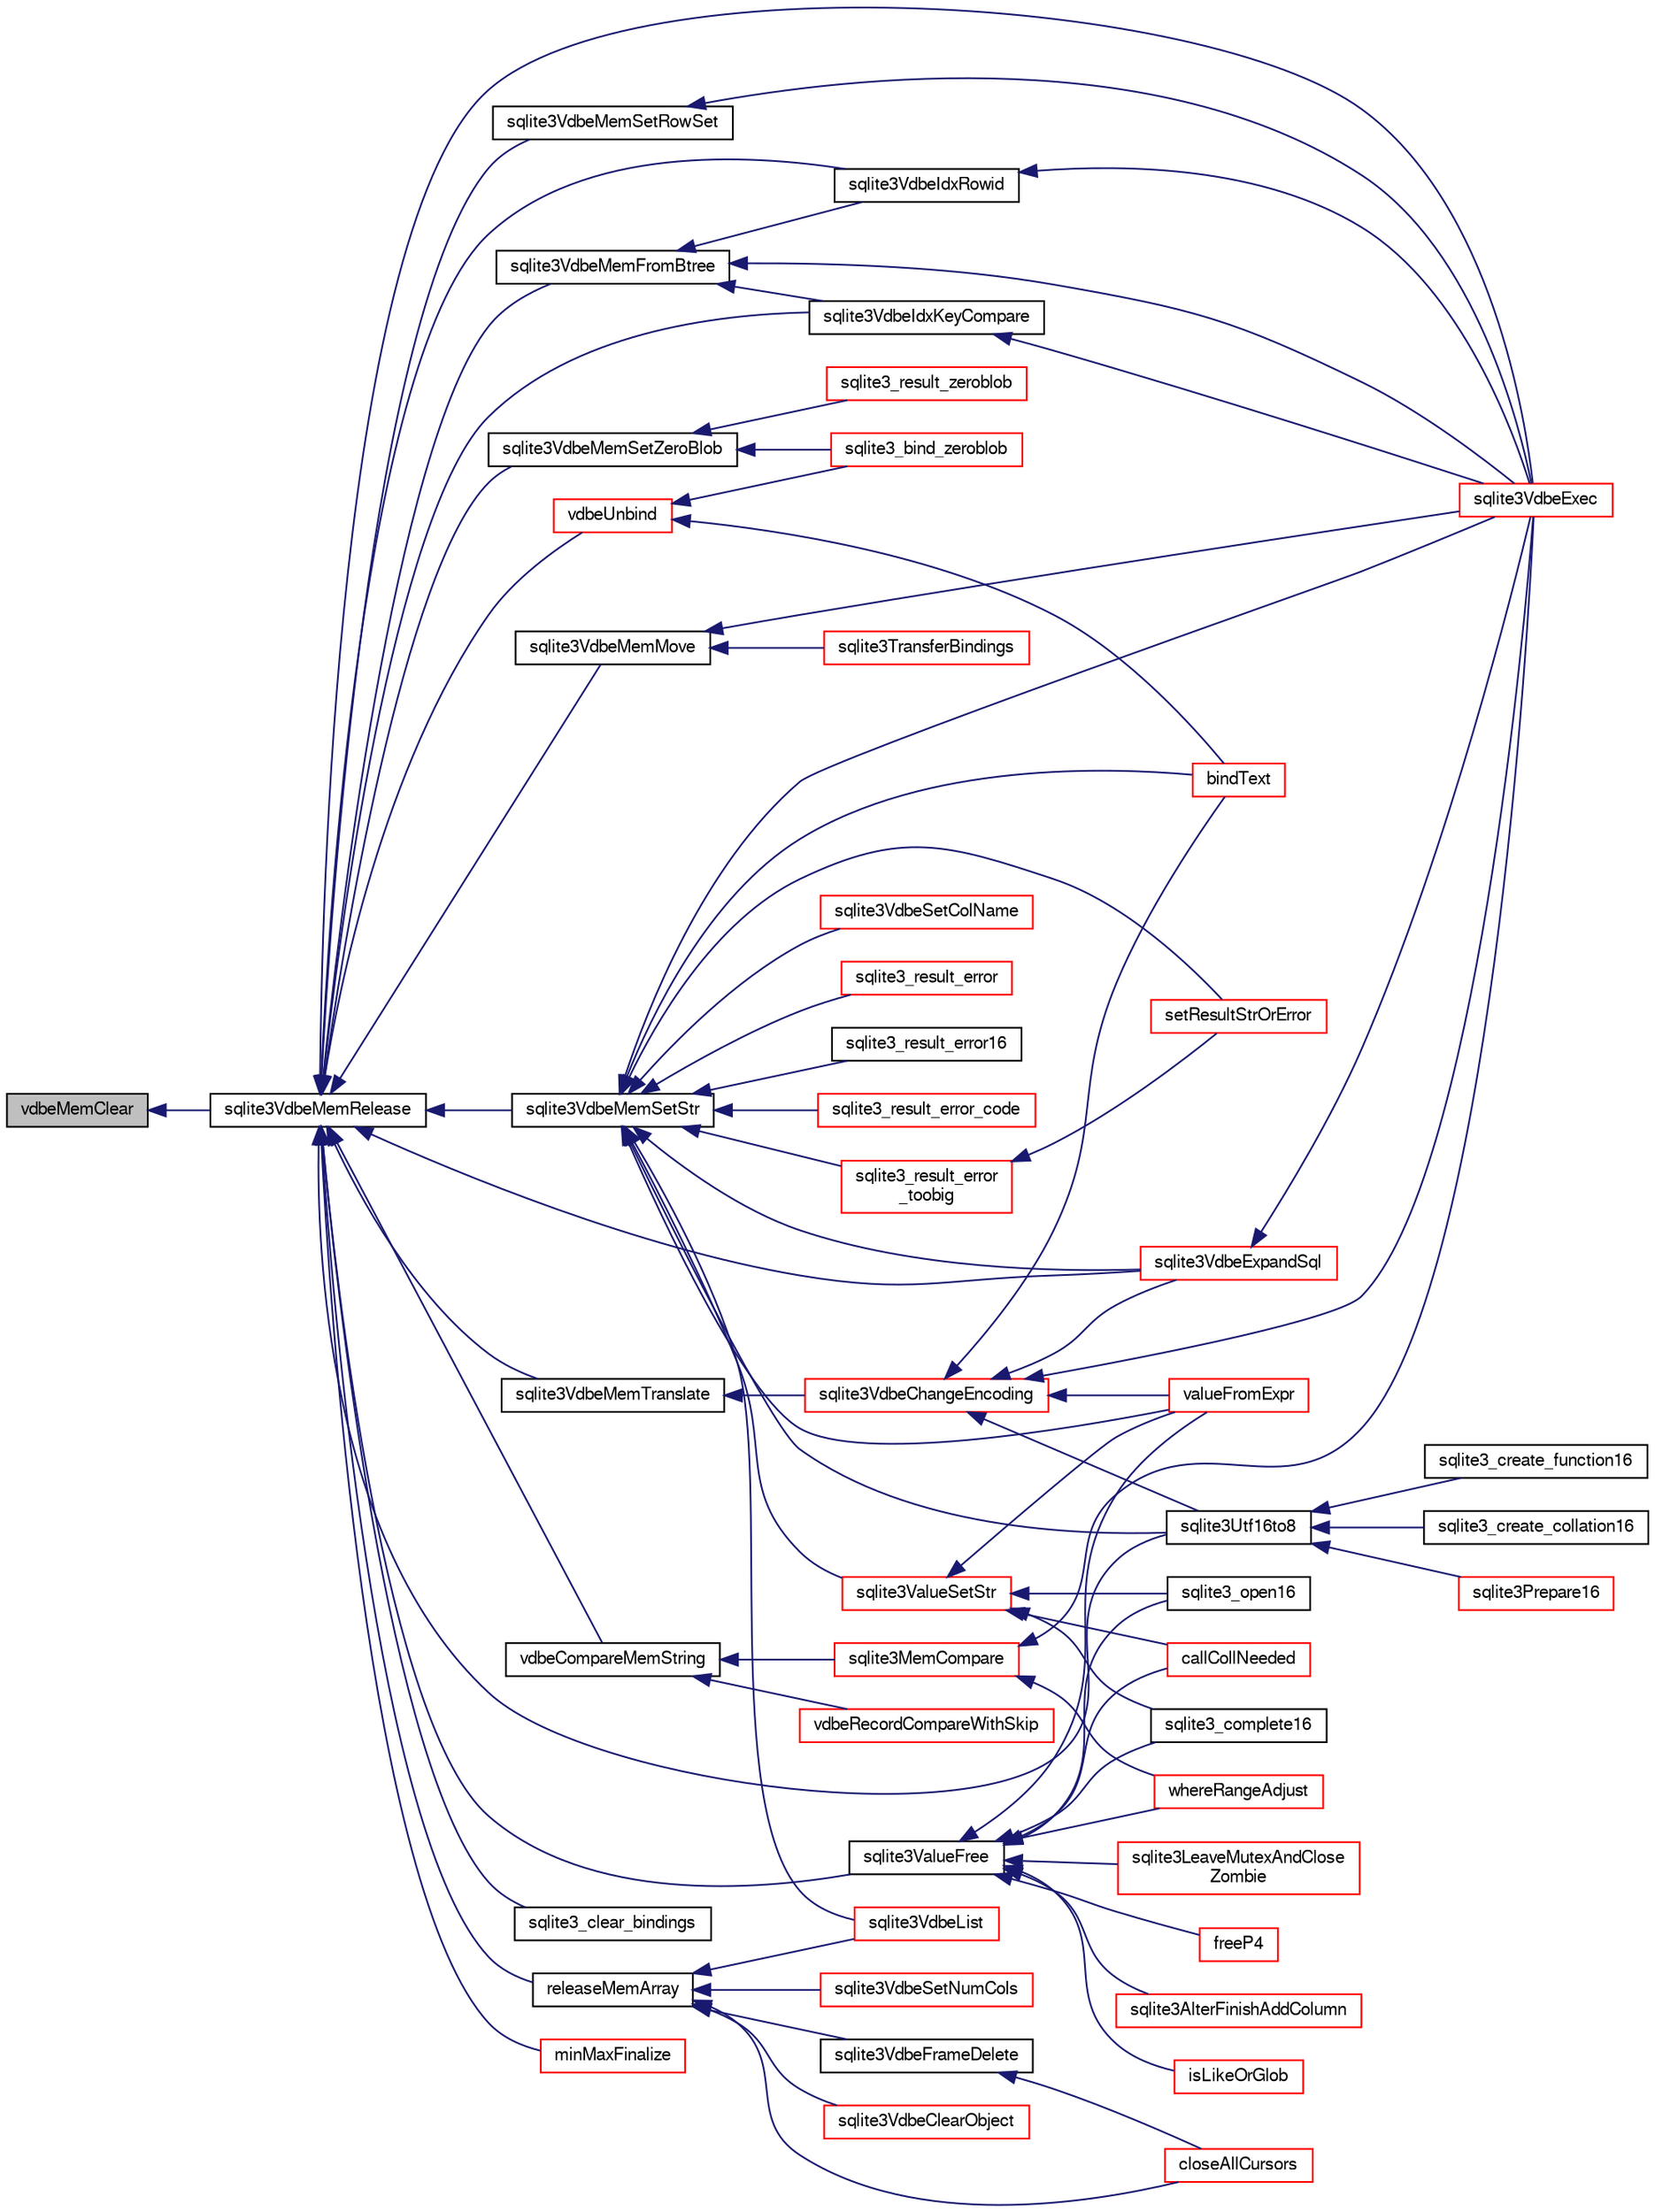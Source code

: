 digraph "vdbeMemClear"
{
  edge [fontname="FreeSans",fontsize="10",labelfontname="FreeSans",labelfontsize="10"];
  node [fontname="FreeSans",fontsize="10",shape=record];
  rankdir="LR";
  Node865295 [label="vdbeMemClear",height=0.2,width=0.4,color="black", fillcolor="grey75", style="filled", fontcolor="black"];
  Node865295 -> Node865296 [dir="back",color="midnightblue",fontsize="10",style="solid",fontname="FreeSans"];
  Node865296 [label="sqlite3VdbeMemRelease",height=0.2,width=0.4,color="black", fillcolor="white", style="filled",URL="$sqlite3_8c.html#a90606361dbeba88159fd6ff03fcc10cc"];
  Node865296 -> Node865297 [dir="back",color="midnightblue",fontsize="10",style="solid",fontname="FreeSans"];
  Node865297 [label="sqlite3VdbeMemTranslate",height=0.2,width=0.4,color="black", fillcolor="white", style="filled",URL="$sqlite3_8c.html#adc5f07459f00d96ec7591be255d029f5"];
  Node865297 -> Node865298 [dir="back",color="midnightblue",fontsize="10",style="solid",fontname="FreeSans"];
  Node865298 [label="sqlite3VdbeChangeEncoding",height=0.2,width=0.4,color="red", fillcolor="white", style="filled",URL="$sqlite3_8c.html#aa7cf8e488bf8cf9ec18528f52a40de31"];
  Node865298 -> Node865299 [dir="back",color="midnightblue",fontsize="10",style="solid",fontname="FreeSans"];
  Node865299 [label="sqlite3Utf16to8",height=0.2,width=0.4,color="black", fillcolor="white", style="filled",URL="$sqlite3_8c.html#a2c2d4b96de83192463964b77bdc524ae"];
  Node865299 -> Node865300 [dir="back",color="midnightblue",fontsize="10",style="solid",fontname="FreeSans"];
  Node865300 [label="sqlite3Prepare16",height=0.2,width=0.4,color="red", fillcolor="white", style="filled",URL="$sqlite3_8c.html#a5842e6724b91885125f83c438da1f15b"];
  Node865299 -> Node865303 [dir="back",color="midnightblue",fontsize="10",style="solid",fontname="FreeSans"];
  Node865303 [label="sqlite3_create_function16",height=0.2,width=0.4,color="black", fillcolor="white", style="filled",URL="$sqlite3_8h.html#a8751bf4e2e9dbc53f2df8c00a53b3ace"];
  Node865299 -> Node865304 [dir="back",color="midnightblue",fontsize="10",style="solid",fontname="FreeSans"];
  Node865304 [label="sqlite3_create_collation16",height=0.2,width=0.4,color="black", fillcolor="white", style="filled",URL="$sqlite3_8h.html#a445eeb90caf851d2c8e329142a5ee906"];
  Node865298 -> Node865759 [dir="back",color="midnightblue",fontsize="10",style="solid",fontname="FreeSans"];
  Node865759 [label="valueFromExpr",height=0.2,width=0.4,color="red", fillcolor="white", style="filled",URL="$sqlite3_8c.html#a08f91b27c0189e8b5bcdea6537466b7c"];
  Node865298 -> Node865960 [dir="back",color="midnightblue",fontsize="10",style="solid",fontname="FreeSans"];
  Node865960 [label="bindText",height=0.2,width=0.4,color="red", fillcolor="white", style="filled",URL="$sqlite3_8c.html#acdec2c68ea6b14a08bcfea9cfd32b2f2"];
  Node865298 -> Node865976 [dir="back",color="midnightblue",fontsize="10",style="solid",fontname="FreeSans"];
  Node865976 [label="sqlite3VdbeExpandSql",height=0.2,width=0.4,color="red", fillcolor="white", style="filled",URL="$sqlite3_8c.html#a5a497837d5d69b92e7bca23673589c69"];
  Node865976 -> Node865313 [dir="back",color="midnightblue",fontsize="10",style="solid",fontname="FreeSans"];
  Node865313 [label="sqlite3VdbeExec",height=0.2,width=0.4,color="red", fillcolor="white", style="filled",URL="$sqlite3_8c.html#a8ce40a614bdc56719c4d642b1e4dfb21"];
  Node865298 -> Node865313 [dir="back",color="midnightblue",fontsize="10",style="solid",fontname="FreeSans"];
  Node865296 -> Node865299 [dir="back",color="midnightblue",fontsize="10",style="solid",fontname="FreeSans"];
  Node865296 -> Node866174 [dir="back",color="midnightblue",fontsize="10",style="solid",fontname="FreeSans"];
  Node866174 [label="sqlite3VdbeMemSetZeroBlob",height=0.2,width=0.4,color="black", fillcolor="white", style="filled",URL="$sqlite3_8c.html#af6488ff3887bcfd6f15a01b0d69ccb3c"];
  Node866174 -> Node866175 [dir="back",color="midnightblue",fontsize="10",style="solid",fontname="FreeSans"];
  Node866175 [label="sqlite3_result_zeroblob",height=0.2,width=0.4,color="red", fillcolor="white", style="filled",URL="$sqlite3_8h.html#a0ffef291404e00066251301244d0616d"];
  Node866174 -> Node865971 [dir="back",color="midnightblue",fontsize="10",style="solid",fontname="FreeSans"];
  Node865971 [label="sqlite3_bind_zeroblob",height=0.2,width=0.4,color="red", fillcolor="white", style="filled",URL="$sqlite3_8h.html#afd35a95aa65e816b43cc2dc03abd118b"];
  Node865296 -> Node866176 [dir="back",color="midnightblue",fontsize="10",style="solid",fontname="FreeSans"];
  Node866176 [label="sqlite3VdbeMemSetRowSet",height=0.2,width=0.4,color="black", fillcolor="white", style="filled",URL="$sqlite3_8c.html#a6c59f681fc1caa0acf431ed2e98a8366"];
  Node866176 -> Node865313 [dir="back",color="midnightblue",fontsize="10",style="solid",fontname="FreeSans"];
  Node865296 -> Node866177 [dir="back",color="midnightblue",fontsize="10",style="solid",fontname="FreeSans"];
  Node866177 [label="sqlite3VdbeMemMove",height=0.2,width=0.4,color="black", fillcolor="white", style="filled",URL="$sqlite3_8c.html#a6c01f0d847f3ea4846a85198b6201ffc"];
  Node866177 -> Node866178 [dir="back",color="midnightblue",fontsize="10",style="solid",fontname="FreeSans"];
  Node866178 [label="sqlite3TransferBindings",height=0.2,width=0.4,color="red", fillcolor="white", style="filled",URL="$sqlite3_8c.html#a9158a497436de1e5aa7067e4daf18d8e"];
  Node866177 -> Node865313 [dir="back",color="midnightblue",fontsize="10",style="solid",fontname="FreeSans"];
  Node865296 -> Node866013 [dir="back",color="midnightblue",fontsize="10",style="solid",fontname="FreeSans"];
  Node866013 [label="sqlite3VdbeMemSetStr",height=0.2,width=0.4,color="black", fillcolor="white", style="filled",URL="$sqlite3_8c.html#a9697bec7c3b512483638ea3646191d7d"];
  Node866013 -> Node865299 [dir="back",color="midnightblue",fontsize="10",style="solid",fontname="FreeSans"];
  Node866013 -> Node865759 [dir="back",color="midnightblue",fontsize="10",style="solid",fontname="FreeSans"];
  Node866013 -> Node866014 [dir="back",color="midnightblue",fontsize="10",style="solid",fontname="FreeSans"];
  Node866014 [label="sqlite3ValueSetStr",height=0.2,width=0.4,color="red", fillcolor="white", style="filled",URL="$sqlite3_8c.html#a1fd40749f47941ee97ff6d798e2bc67e"];
  Node866014 -> Node865759 [dir="back",color="midnightblue",fontsize="10",style="solid",fontname="FreeSans"];
  Node866014 -> Node866015 [dir="back",color="midnightblue",fontsize="10",style="solid",fontname="FreeSans"];
  Node866015 [label="callCollNeeded",height=0.2,width=0.4,color="red", fillcolor="white", style="filled",URL="$sqlite3_8c.html#a4b69d70c8956d161ab4ec05d87ae1054"];
  Node866014 -> Node866016 [dir="back",color="midnightblue",fontsize="10",style="solid",fontname="FreeSans"];
  Node866016 [label="sqlite3_complete16",height=0.2,width=0.4,color="black", fillcolor="white", style="filled",URL="$sqlite3_8h.html#a3260341c2ef82787acca48414a1d03a1"];
  Node866014 -> Node865546 [dir="back",color="midnightblue",fontsize="10",style="solid",fontname="FreeSans"];
  Node865546 [label="sqlite3_open16",height=0.2,width=0.4,color="black", fillcolor="white", style="filled",URL="$sqlite3_8h.html#adbc401bb96713f32e553db32f6f3ca33"];
  Node866013 -> Node865802 [dir="back",color="midnightblue",fontsize="10",style="solid",fontname="FreeSans"];
  Node865802 [label="sqlite3VdbeList",height=0.2,width=0.4,color="red", fillcolor="white", style="filled",URL="$sqlite3_8c.html#a61f5dfb765135a9982025bab8944f7fd"];
  Node866013 -> Node866017 [dir="back",color="midnightblue",fontsize="10",style="solid",fontname="FreeSans"];
  Node866017 [label="sqlite3VdbeSetColName",height=0.2,width=0.4,color="red", fillcolor="white", style="filled",URL="$sqlite3_8c.html#a05534e7d71a734a43c35ae061ef45e6e"];
  Node866013 -> Node866020 [dir="back",color="midnightblue",fontsize="10",style="solid",fontname="FreeSans"];
  Node866020 [label="setResultStrOrError",height=0.2,width=0.4,color="red", fillcolor="white", style="filled",URL="$sqlite3_8c.html#af1d0f45c261a19434fad327798cc6d6b"];
  Node866013 -> Node866038 [dir="back",color="midnightblue",fontsize="10",style="solid",fontname="FreeSans"];
  Node866038 [label="sqlite3_result_error",height=0.2,width=0.4,color="red", fillcolor="white", style="filled",URL="$sqlite3_8h.html#a577161e1b67908b94f47007aaa6ae4c4"];
  Node866013 -> Node866046 [dir="back",color="midnightblue",fontsize="10",style="solid",fontname="FreeSans"];
  Node866046 [label="sqlite3_result_error16",height=0.2,width=0.4,color="black", fillcolor="white", style="filled",URL="$sqlite3_8h.html#a2baa2d4dd3dc187608d942f3edfd46da"];
  Node866013 -> Node866047 [dir="back",color="midnightblue",fontsize="10",style="solid",fontname="FreeSans"];
  Node866047 [label="sqlite3_result_error_code",height=0.2,width=0.4,color="red", fillcolor="white", style="filled",URL="$sqlite3_8h.html#ac7ad2457fb9a1b7b772caf8e48deb8bc"];
  Node866013 -> Node866048 [dir="back",color="midnightblue",fontsize="10",style="solid",fontname="FreeSans"];
  Node866048 [label="sqlite3_result_error\l_toobig",height=0.2,width=0.4,color="red", fillcolor="white", style="filled",URL="$sqlite3_8h.html#ad4f0c5e8c9421d0c4550c1a108221abe"];
  Node866048 -> Node866020 [dir="back",color="midnightblue",fontsize="10",style="solid",fontname="FreeSans"];
  Node866013 -> Node865960 [dir="back",color="midnightblue",fontsize="10",style="solid",fontname="FreeSans"];
  Node866013 -> Node865976 [dir="back",color="midnightblue",fontsize="10",style="solid",fontname="FreeSans"];
  Node866013 -> Node865313 [dir="back",color="midnightblue",fontsize="10",style="solid",fontname="FreeSans"];
  Node865296 -> Node865648 [dir="back",color="midnightblue",fontsize="10",style="solid",fontname="FreeSans"];
  Node865648 [label="sqlite3VdbeMemFromBtree",height=0.2,width=0.4,color="black", fillcolor="white", style="filled",URL="$sqlite3_8c.html#a2f4630d8648b1bf4ffcda8c6813518d2"];
  Node865648 -> Node865649 [dir="back",color="midnightblue",fontsize="10",style="solid",fontname="FreeSans"];
  Node865649 [label="sqlite3VdbeIdxRowid",height=0.2,width=0.4,color="black", fillcolor="white", style="filled",URL="$sqlite3_8c.html#a1a759afe6bc723418d03214c07ba410f"];
  Node865649 -> Node865313 [dir="back",color="midnightblue",fontsize="10",style="solid",fontname="FreeSans"];
  Node865648 -> Node865650 [dir="back",color="midnightblue",fontsize="10",style="solid",fontname="FreeSans"];
  Node865650 [label="sqlite3VdbeIdxKeyCompare",height=0.2,width=0.4,color="black", fillcolor="white", style="filled",URL="$sqlite3_8c.html#a633ec6b384086f70ef61b64a5269afc9"];
  Node865650 -> Node865313 [dir="back",color="midnightblue",fontsize="10",style="solid",fontname="FreeSans"];
  Node865648 -> Node865313 [dir="back",color="midnightblue",fontsize="10",style="solid",fontname="FreeSans"];
  Node865296 -> Node866180 [dir="back",color="midnightblue",fontsize="10",style="solid",fontname="FreeSans"];
  Node866180 [label="sqlite3ValueFree",height=0.2,width=0.4,color="black", fillcolor="white", style="filled",URL="$sqlite3_8c.html#afeed84c3f344a833d15c7209265dc520"];
  Node866180 -> Node865759 [dir="back",color="midnightblue",fontsize="10",style="solid",fontname="FreeSans"];
  Node866180 -> Node866181 [dir="back",color="midnightblue",fontsize="10",style="solid",fontname="FreeSans"];
  Node866181 [label="freeP4",height=0.2,width=0.4,color="red", fillcolor="white", style="filled",URL="$sqlite3_8c.html#aa1ec8debef2a9be5fe36a3082fd3e0f9"];
  Node866180 -> Node865490 [dir="back",color="midnightblue",fontsize="10",style="solid",fontname="FreeSans"];
  Node865490 [label="sqlite3AlterFinishAddColumn",height=0.2,width=0.4,color="red", fillcolor="white", style="filled",URL="$sqlite3_8c.html#a392e1e5be904b01216faae16a77c2c31"];
  Node866180 -> Node866015 [dir="back",color="midnightblue",fontsize="10",style="solid",fontname="FreeSans"];
  Node866180 -> Node865421 [dir="back",color="midnightblue",fontsize="10",style="solid",fontname="FreeSans"];
  Node865421 [label="isLikeOrGlob",height=0.2,width=0.4,color="red", fillcolor="white", style="filled",URL="$sqlite3_8c.html#a6c38e495198bf8976f68d1a6ebd74a50"];
  Node866180 -> Node865769 [dir="back",color="midnightblue",fontsize="10",style="solid",fontname="FreeSans"];
  Node865769 [label="whereRangeAdjust",height=0.2,width=0.4,color="red", fillcolor="white", style="filled",URL="$sqlite3_8c.html#a1b94c28528c76286e51c1211e9c7ca9e"];
  Node866180 -> Node866016 [dir="back",color="midnightblue",fontsize="10",style="solid",fontname="FreeSans"];
  Node866180 -> Node865537 [dir="back",color="midnightblue",fontsize="10",style="solid",fontname="FreeSans"];
  Node865537 [label="sqlite3LeaveMutexAndClose\lZombie",height=0.2,width=0.4,color="red", fillcolor="white", style="filled",URL="$sqlite3_8c.html#afe3a37c29dcb0fe9fc15fe07a3976f59"];
  Node866180 -> Node865546 [dir="back",color="midnightblue",fontsize="10",style="solid",fontname="FreeSans"];
  Node865296 -> Node866189 [dir="back",color="midnightblue",fontsize="10",style="solid",fontname="FreeSans"];
  Node866189 [label="releaseMemArray",height=0.2,width=0.4,color="black", fillcolor="white", style="filled",URL="$sqlite3_8c.html#a321ef1ead88ab0c4c636971ae5cc9778"];
  Node866189 -> Node865644 [dir="back",color="midnightblue",fontsize="10",style="solid",fontname="FreeSans"];
  Node865644 [label="sqlite3VdbeFrameDelete",height=0.2,width=0.4,color="black", fillcolor="white", style="filled",URL="$sqlite3_8c.html#adb3773fdfb1685857e28891f76365900"];
  Node865644 -> Node865645 [dir="back",color="midnightblue",fontsize="10",style="solid",fontname="FreeSans"];
  Node865645 [label="closeAllCursors",height=0.2,width=0.4,color="red", fillcolor="white", style="filled",URL="$sqlite3_8c.html#af1ac189735864dd6989a8c5af4557547"];
  Node866189 -> Node865802 [dir="back",color="midnightblue",fontsize="10",style="solid",fontname="FreeSans"];
  Node866189 -> Node865645 [dir="back",color="midnightblue",fontsize="10",style="solid",fontname="FreeSans"];
  Node866189 -> Node866190 [dir="back",color="midnightblue",fontsize="10",style="solid",fontname="FreeSans"];
  Node866190 [label="sqlite3VdbeSetNumCols",height=0.2,width=0.4,color="red", fillcolor="white", style="filled",URL="$sqlite3_8c.html#a3d1d64e925572ff37fec8682e1224ff1"];
  Node866189 -> Node866184 [dir="back",color="midnightblue",fontsize="10",style="solid",fontname="FreeSans"];
  Node866184 [label="sqlite3VdbeClearObject",height=0.2,width=0.4,color="red", fillcolor="white", style="filled",URL="$sqlite3_8c.html#aa36c8bd3814c4923416d35ef3454f979"];
  Node865296 -> Node866125 [dir="back",color="midnightblue",fontsize="10",style="solid",fontname="FreeSans"];
  Node866125 [label="vdbeCompareMemString",height=0.2,width=0.4,color="black", fillcolor="white", style="filled",URL="$sqlite3_8c.html#afc618ccf0c8dc5c4de68c35c8b1613c1"];
  Node866125 -> Node866126 [dir="back",color="midnightblue",fontsize="10",style="solid",fontname="FreeSans"];
  Node866126 [label="sqlite3MemCompare",height=0.2,width=0.4,color="red", fillcolor="white", style="filled",URL="$sqlite3_8c.html#a89fc02818dc8eb6be452ea408164b5e3"];
  Node866126 -> Node865313 [dir="back",color="midnightblue",fontsize="10",style="solid",fontname="FreeSans"];
  Node866126 -> Node865769 [dir="back",color="midnightblue",fontsize="10",style="solid",fontname="FreeSans"];
  Node866125 -> Node866153 [dir="back",color="midnightblue",fontsize="10",style="solid",fontname="FreeSans"];
  Node866153 [label="vdbeRecordCompareWithSkip",height=0.2,width=0.4,color="red", fillcolor="white", style="filled",URL="$sqlite3_8c.html#a3e4bfdbbc6a8b6120c6df742e0720078"];
  Node865296 -> Node865649 [dir="back",color="midnightblue",fontsize="10",style="solid",fontname="FreeSans"];
  Node865296 -> Node865650 [dir="back",color="midnightblue",fontsize="10",style="solid",fontname="FreeSans"];
  Node865296 -> Node866191 [dir="back",color="midnightblue",fontsize="10",style="solid",fontname="FreeSans"];
  Node866191 [label="sqlite3_clear_bindings",height=0.2,width=0.4,color="black", fillcolor="white", style="filled",URL="$sqlite3_8h.html#a7af29912e7d428cc4ee247f15c00a923"];
  Node865296 -> Node865959 [dir="back",color="midnightblue",fontsize="10",style="solid",fontname="FreeSans"];
  Node865959 [label="vdbeUnbind",height=0.2,width=0.4,color="red", fillcolor="white", style="filled",URL="$sqlite3_8c.html#ae3ca3d8a878660305a0efd0c73c9f064"];
  Node865959 -> Node865960 [dir="back",color="midnightblue",fontsize="10",style="solid",fontname="FreeSans"];
  Node865959 -> Node865971 [dir="back",color="midnightblue",fontsize="10",style="solid",fontname="FreeSans"];
  Node865296 -> Node865976 [dir="back",color="midnightblue",fontsize="10",style="solid",fontname="FreeSans"];
  Node865296 -> Node865313 [dir="back",color="midnightblue",fontsize="10",style="solid",fontname="FreeSans"];
  Node865296 -> Node866060 [dir="back",color="midnightblue",fontsize="10",style="solid",fontname="FreeSans"];
  Node866060 [label="minMaxFinalize",height=0.2,width=0.4,color="red", fillcolor="white", style="filled",URL="$sqlite3_8c.html#a0439dd90934a2dee93517c50884d5924"];
}
